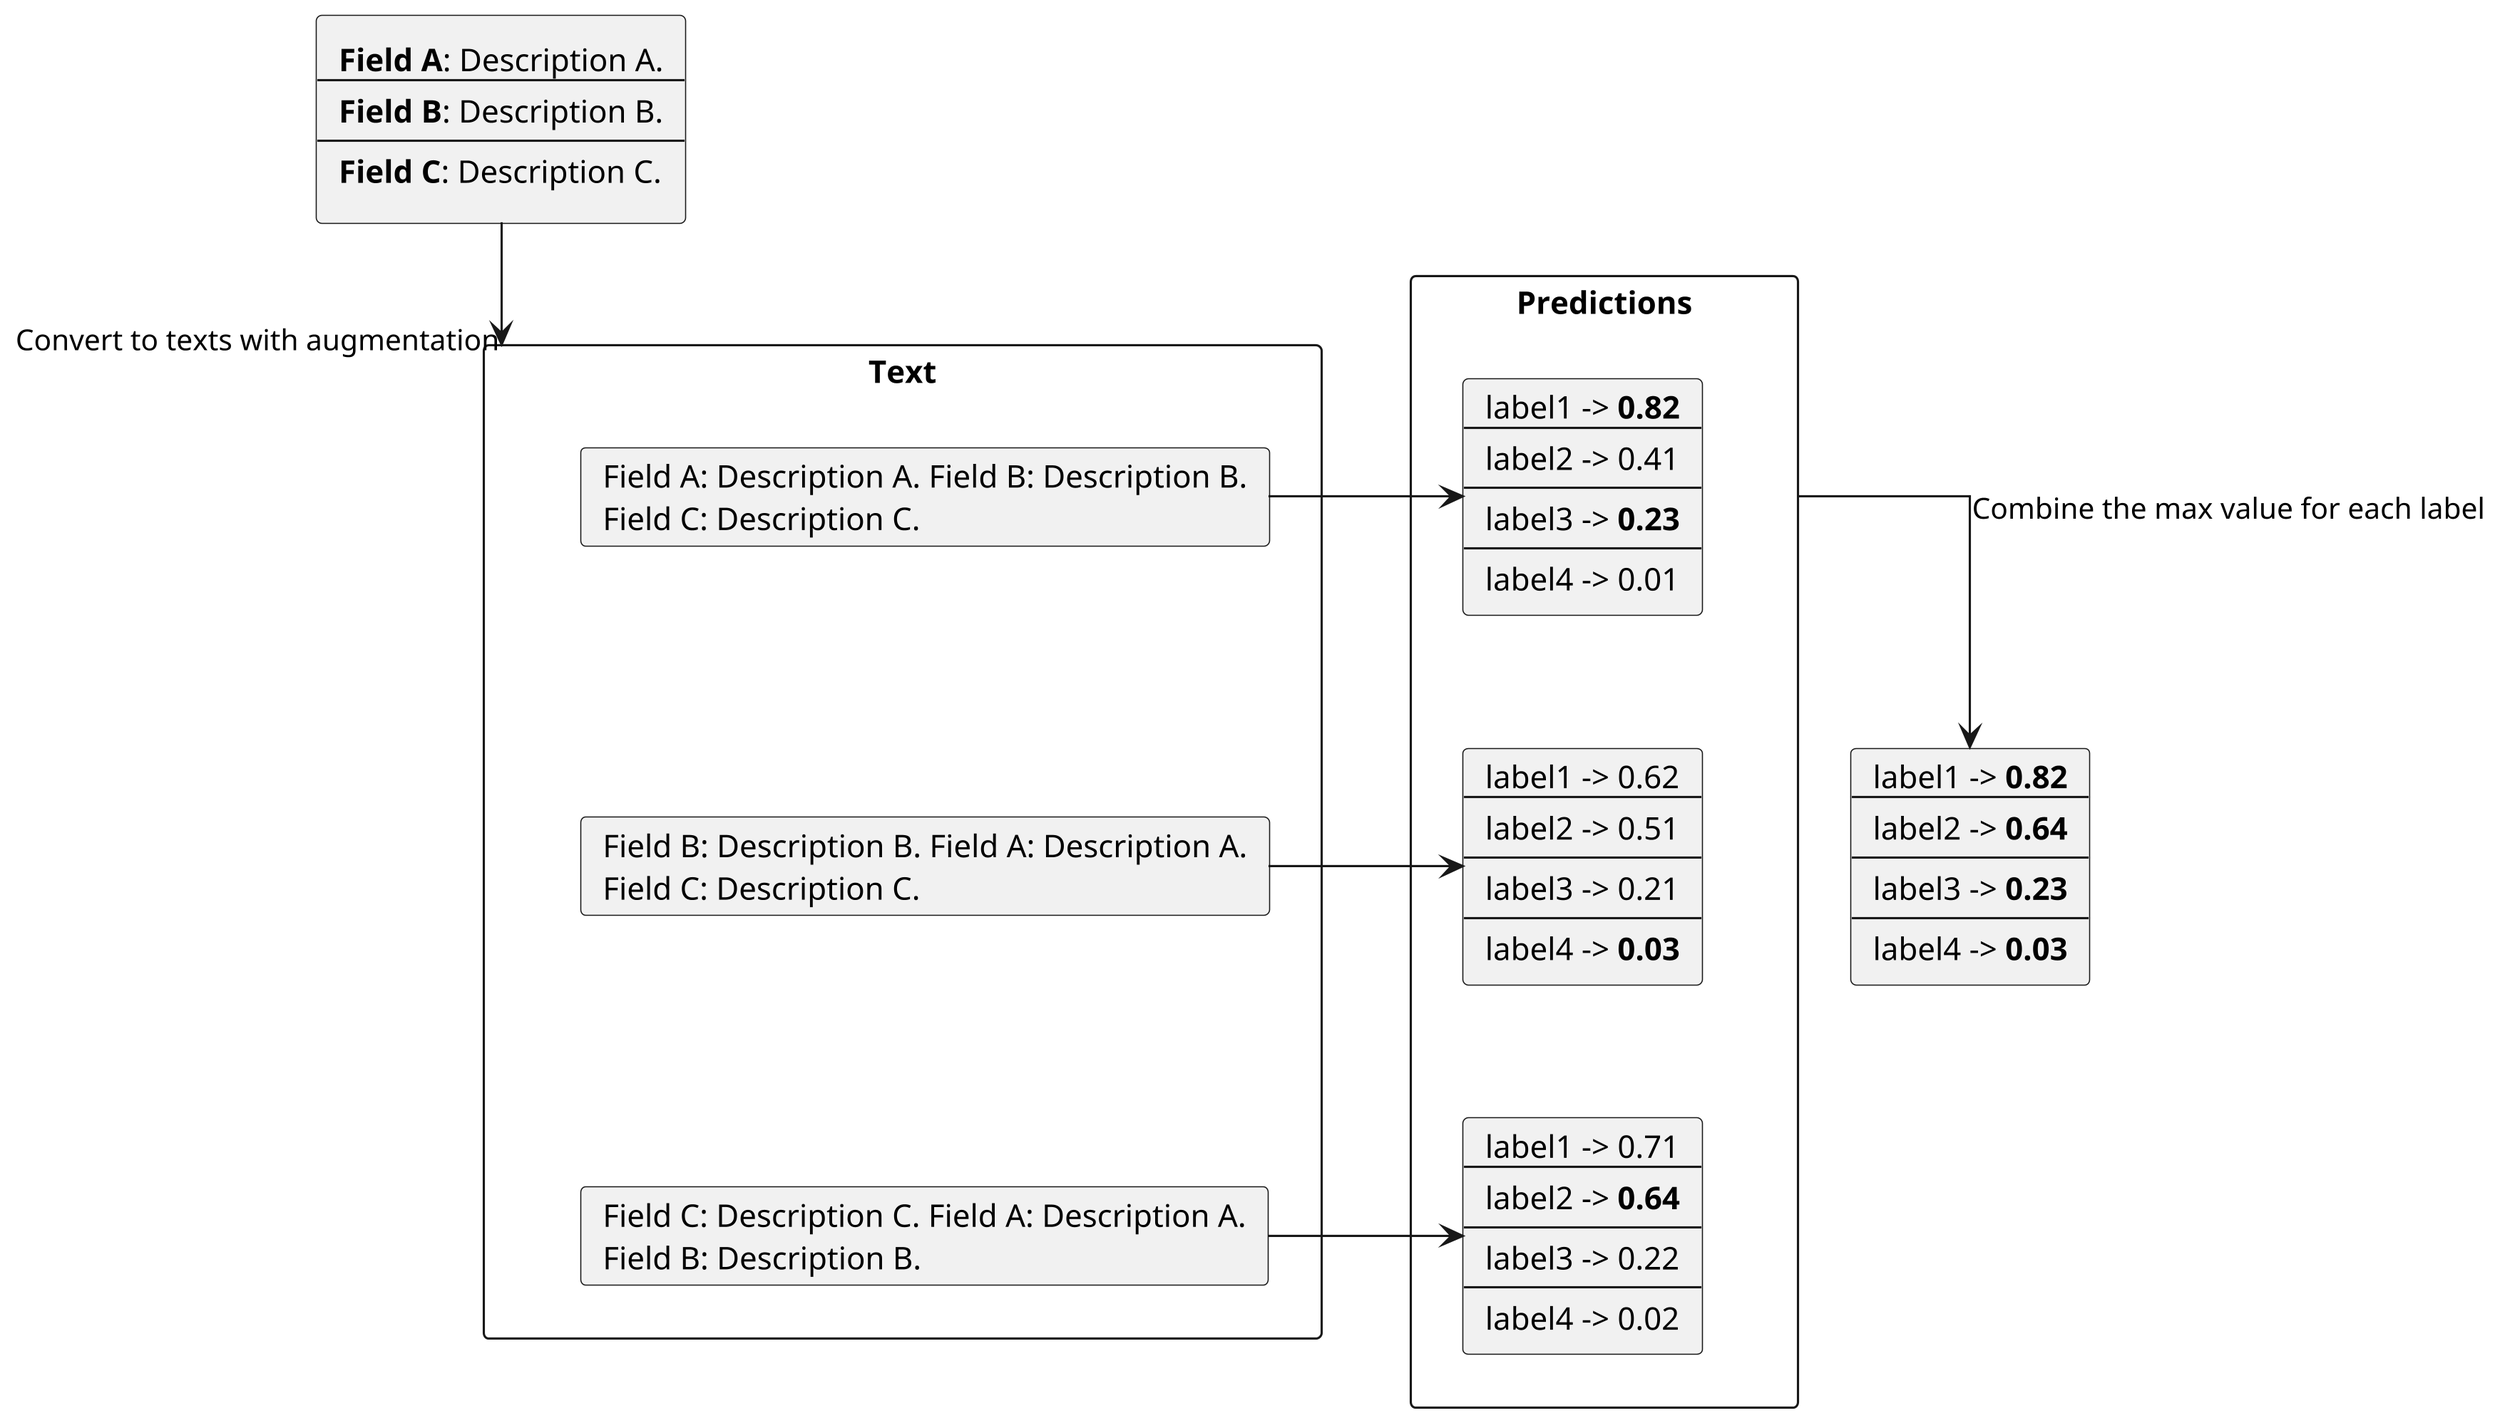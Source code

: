 @startuml pred_aug
skinparam linetype ortho
skinparam Dpi 300
skinparam monochrome true
skinparam shadowing false
skinparam classFontName Arial
rectangle origin as "
    **Field A**: Description A.
    ---
    **Field B**: Description B.
    ---
    **Field C**: Description C.
    "

rectangle Text {

    card t1 as "Field A: Description A. Field B: Description B.
     Field C: Description C."

    card t2 as "Field B: Description B. Field A: Description A.
     Field C: Description C."

    card t3 as "Field C: Description C. Field A: Description A.
     Field B: Description B."

    t1 -d[hidden]-> t2

    t2 -d[hidden]-> t3
}

rectangle Predictions {
    card p1 as "
    label1 -> **0.82**
    ---
    label2 -> 0.41
    ---
    label3 -> **0.23**
    ---
    label4 -> 0.01
    "

    card p2 as "
    label1 -> 0.62
    ---
    label2 -> 0.51
    ---
    label3 -> 0.21
    ---
    label4 -> **0.03**
    "

    card p3 as "
    label1 -> 0.71
    ---
    label2 -> **0.64**
    ---
    label3 -> 0.22
    ---
    label4 -> 0.02
    "

    p1 -d[hidden]-> p2

    p2 -d[hidden]-> p3
}

card p as "
label1 -> **0.82**
---
label2 -> **0.64**
---
label3 -> **0.23**
---
label4 -> **0.03**
"

origin --> Text : "Convert to texts with augmentation"

t1 -> p1
t2 -> p2
t3 -> p3

Predictions --> p : Combine the max value for each label
@enduml
